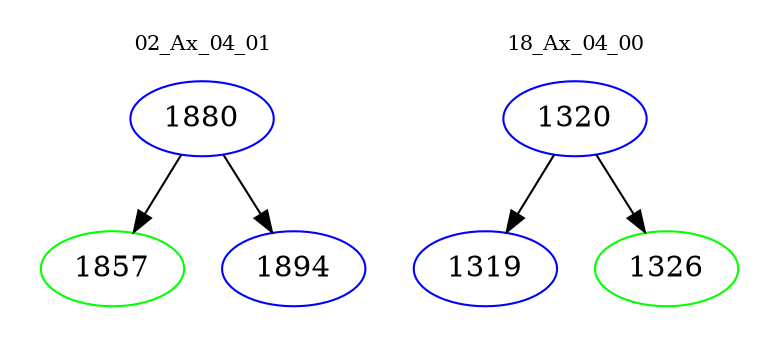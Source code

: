 digraph{
subgraph cluster_0 {
color = white
label = "02_Ax_04_01";
fontsize=10;
T0_1880 [label="1880", color="blue"]
T0_1880 -> T0_1857 [color="black"]
T0_1857 [label="1857", color="green"]
T0_1880 -> T0_1894 [color="black"]
T0_1894 [label="1894", color="blue"]
}
subgraph cluster_1 {
color = white
label = "18_Ax_04_00";
fontsize=10;
T1_1320 [label="1320", color="blue"]
T1_1320 -> T1_1319 [color="black"]
T1_1319 [label="1319", color="blue"]
T1_1320 -> T1_1326 [color="black"]
T1_1326 [label="1326", color="green"]
}
}
